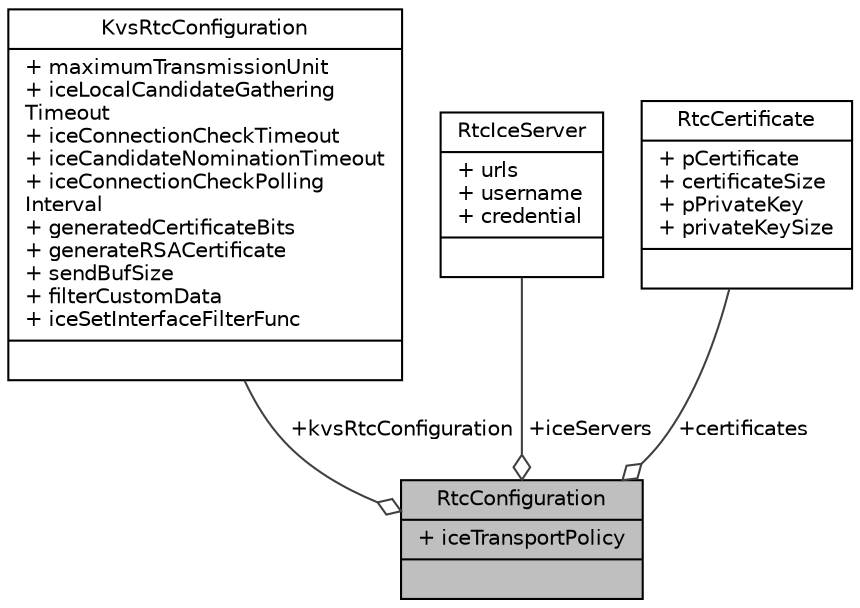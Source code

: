 digraph "RtcConfiguration"
{
 // LATEX_PDF_SIZE
  edge [fontname="Helvetica",fontsize="10",labelfontname="Helvetica",labelfontsize="10"];
  node [fontname="Helvetica",fontsize="10",shape=record];
  Node1 [label="{RtcConfiguration\n|+ iceTransportPolicy\l|}",height=0.2,width=0.4,color="black", fillcolor="grey75", style="filled", fontcolor="black",tooltip="The Configuration defines a set of parameters to configure how the peer-to-peer communication establi..."];
  Node2 -> Node1 [color="grey25",fontsize="10",style="solid",label=" +kvsRtcConfiguration" ,arrowhead="odiamond",fontname="Helvetica"];
  Node2 [label="{KvsRtcConfiguration\n|+ maximumTransmissionUnit\l+ iceLocalCandidateGathering\lTimeout\l+ iceConnectionCheckTimeout\l+ iceCandidateNominationTimeout\l+ iceConnectionCheckPolling\lInterval\l+ generatedCertificateBits\l+ generateRSACertificate\l+ sendBufSize\l+ filterCustomData\l+ iceSetInterfaceFilterFunc\l|}",height=0.2,width=0.4,color="black", fillcolor="white", style="filled",URL="$structKvsRtcConfiguration.html",tooltip=" "];
  Node3 -> Node1 [color="grey25",fontsize="10",style="solid",label=" +iceServers" ,arrowhead="odiamond",fontname="Helvetica"];
  Node3 [label="{RtcIceServer\n|+ urls\l+ username\l+ credential\l|}",height=0.2,width=0.4,color="black", fillcolor="white", style="filled",URL="$structRtcIceServer.html",tooltip="RtcIceServer is used to describe the STUN and TURN servers that can be used by the ICE Agent to estab..."];
  Node4 -> Node1 [color="grey25",fontsize="10",style="solid",label=" +certificates" ,arrowhead="odiamond",fontname="Helvetica"];
  Node4 [label="{RtcCertificate\n|+ pCertificate\l+ certificateSize\l+ pPrivateKey\l+ privateKeySize\l|}",height=0.2,width=0.4,color="black", fillcolor="white", style="filled",URL="$structRtcCertificate.html",tooltip="Specifies the certificate and the private key used by the certificate. The Certificates are in the fo..."];
}
